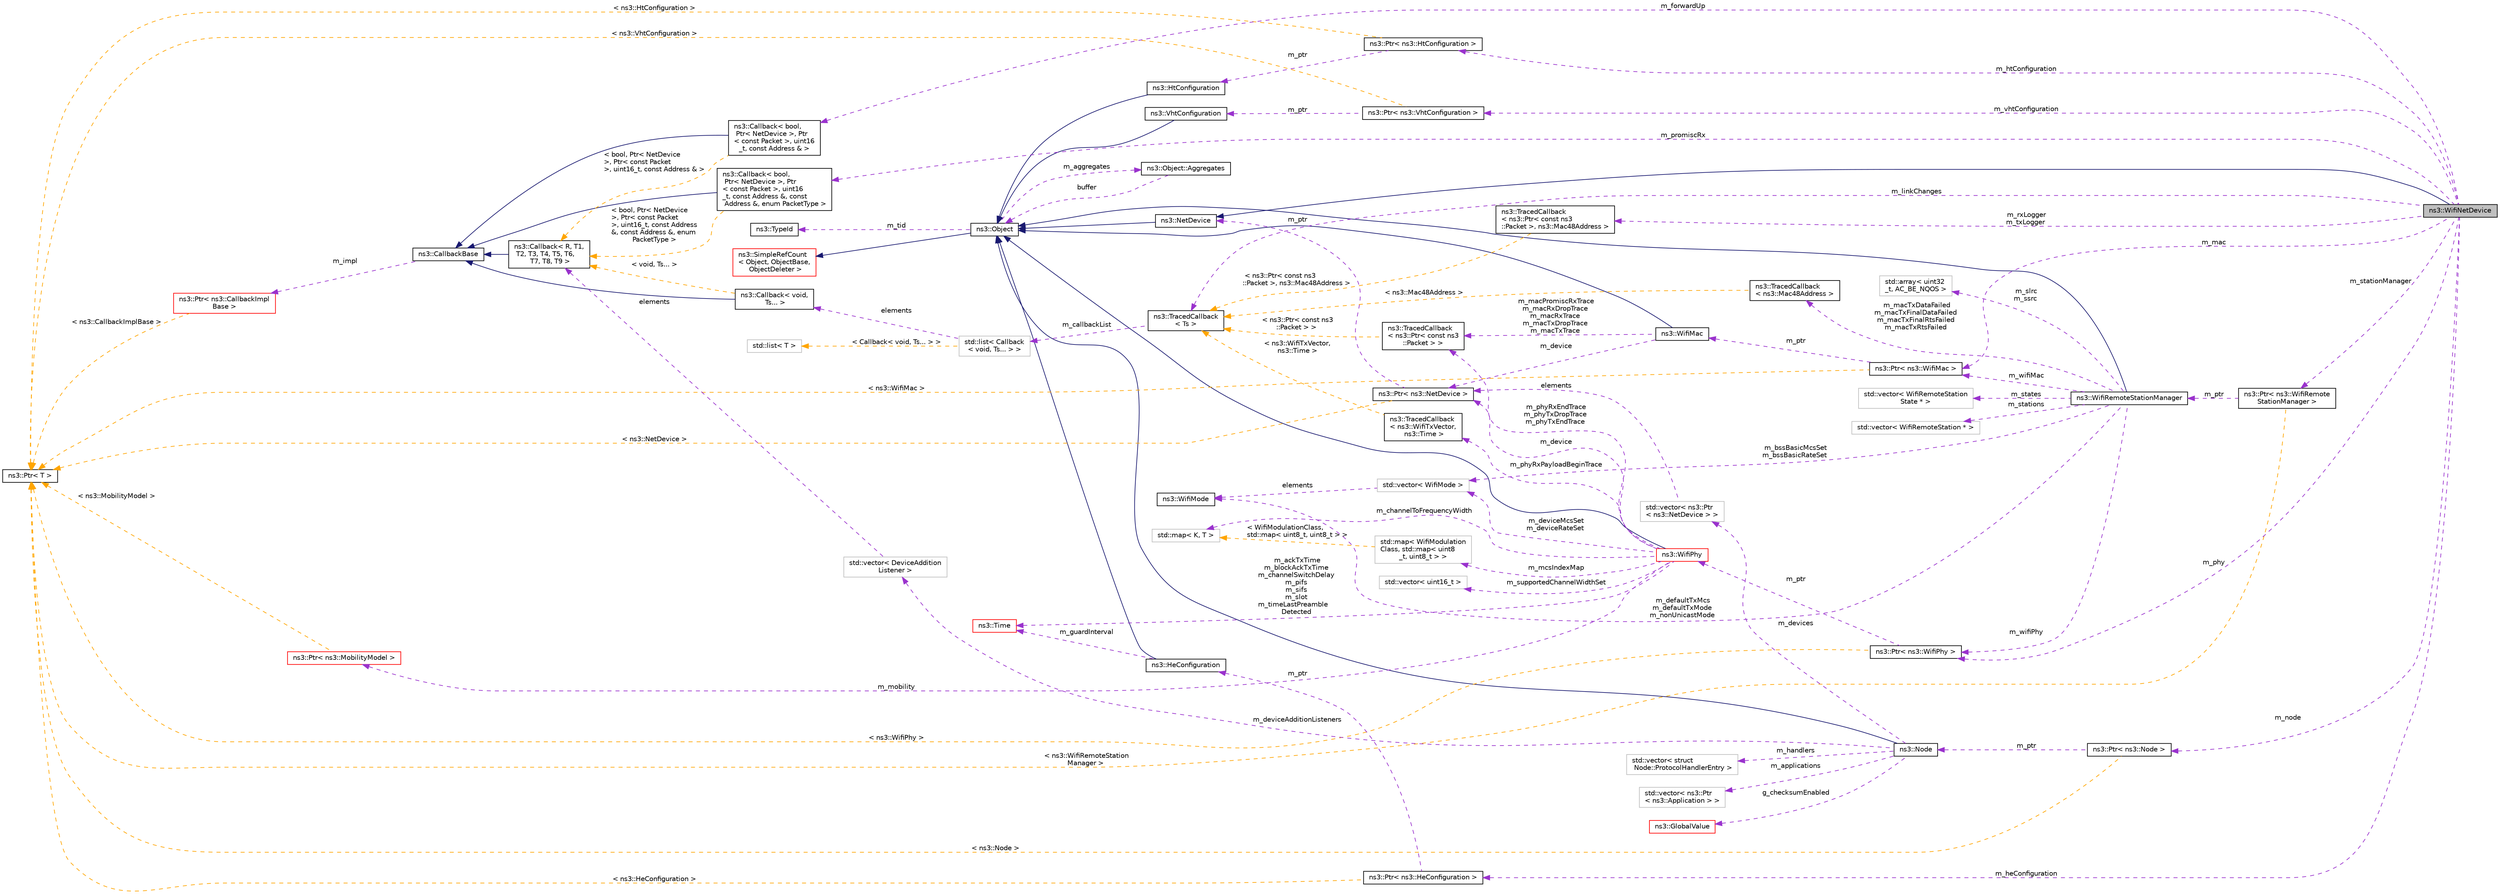 digraph "ns3::WifiNetDevice"
{
 // LATEX_PDF_SIZE
  edge [fontname="Helvetica",fontsize="10",labelfontname="Helvetica",labelfontsize="10"];
  node [fontname="Helvetica",fontsize="10",shape=record];
  rankdir="LR";
  Node1 [label="ns3::WifiNetDevice",height=0.2,width=0.4,color="black", fillcolor="grey75", style="filled", fontcolor="black",tooltip="Hold together all Wifi-related objects."];
  Node2 -> Node1 [dir="back",color="midnightblue",fontsize="10",style="solid",fontname="Helvetica"];
  Node2 [label="ns3::NetDevice",height=0.2,width=0.4,color="black", fillcolor="white", style="filled",URL="$classns3_1_1_net_device.html",tooltip="Network layer to device interface."];
  Node3 -> Node2 [dir="back",color="midnightblue",fontsize="10",style="solid",fontname="Helvetica"];
  Node3 [label="ns3::Object",height=0.2,width=0.4,color="black", fillcolor="white", style="filled",URL="$classns3_1_1_object.html",tooltip="A base class which provides memory management and object aggregation."];
  Node4 -> Node3 [dir="back",color="midnightblue",fontsize="10",style="solid",fontname="Helvetica"];
  Node4 [label="ns3::SimpleRefCount\l\< Object, ObjectBase,\l ObjectDeleter \>",height=0.2,width=0.4,color="red", fillcolor="white", style="filled",URL="$classns3_1_1_simple_ref_count.html",tooltip=" "];
  Node8 -> Node3 [dir="back",color="darkorchid3",fontsize="10",style="dashed",label=" m_tid" ,fontname="Helvetica"];
  Node8 [label="ns3::TypeId",height=0.2,width=0.4,color="black", fillcolor="white", style="filled",URL="$classns3_1_1_type_id.html",tooltip="a unique identifier for an interface."];
  Node9 -> Node3 [dir="back",color="darkorchid3",fontsize="10",style="dashed",label=" m_aggregates" ,fontname="Helvetica"];
  Node9 [label="ns3::Object::Aggregates",height=0.2,width=0.4,color="black", fillcolor="white", style="filled",URL="$structns3_1_1_object_1_1_aggregates.html",tooltip="The list of Objects aggregated to this one."];
  Node3 -> Node9 [dir="back",color="darkorchid3",fontsize="10",style="dashed",label=" buffer" ,fontname="Helvetica"];
  Node10 -> Node1 [dir="back",color="darkorchid3",fontsize="10",style="dashed",label=" m_mac" ,fontname="Helvetica"];
  Node10 [label="ns3::Ptr\< ns3::WifiMac \>",height=0.2,width=0.4,color="black", fillcolor="white", style="filled",URL="$classns3_1_1_ptr.html",tooltip=" "];
  Node11 -> Node10 [dir="back",color="darkorchid3",fontsize="10",style="dashed",label=" m_ptr" ,fontname="Helvetica"];
  Node11 [label="ns3::WifiMac",height=0.2,width=0.4,color="black", fillcolor="white", style="filled",URL="$classns3_1_1_wifi_mac.html",tooltip="base class for all MAC-level wifi objects."];
  Node3 -> Node11 [dir="back",color="midnightblue",fontsize="10",style="solid",fontname="Helvetica"];
  Node12 -> Node11 [dir="back",color="darkorchid3",fontsize="10",style="dashed",label=" m_macPromiscRxTrace\nm_macRxDropTrace\nm_macRxTrace\nm_macTxDropTrace\nm_macTxTrace" ,fontname="Helvetica"];
  Node12 [label="ns3::TracedCallback\l\< ns3::Ptr\< const ns3\l::Packet \> \>",height=0.2,width=0.4,color="black", fillcolor="white", style="filled",URL="$classns3_1_1_traced_callback.html",tooltip=" "];
  Node13 -> Node12 [dir="back",color="orange",fontsize="10",style="dashed",label=" \< ns3::Ptr\< const ns3\l::Packet \> \>" ,fontname="Helvetica"];
  Node13 [label="ns3::TracedCallback\l\< Ts \>",height=0.2,width=0.4,color="black", fillcolor="white", style="filled",URL="$classns3_1_1_traced_callback.html",tooltip="Forward calls to a chain of Callback."];
  Node14 -> Node13 [dir="back",color="darkorchid3",fontsize="10",style="dashed",label=" m_callbackList" ,fontname="Helvetica"];
  Node14 [label="std::list\< Callback\l\< void, Ts... \> \>",height=0.2,width=0.4,color="grey75", fillcolor="white", style="filled",tooltip=" "];
  Node15 -> Node14 [dir="back",color="darkorchid3",fontsize="10",style="dashed",label=" elements" ,fontname="Helvetica"];
  Node15 [label="ns3::Callback\< void,\l Ts... \>",height=0.2,width=0.4,color="black", fillcolor="white", style="filled",URL="$classns3_1_1_callback.html",tooltip=" "];
  Node16 -> Node15 [dir="back",color="midnightblue",fontsize="10",style="solid",fontname="Helvetica"];
  Node16 [label="ns3::CallbackBase",height=0.2,width=0.4,color="black", fillcolor="white", style="filled",URL="$classns3_1_1_callback_base.html",tooltip="Base class for Callback class."];
  Node17 -> Node16 [dir="back",color="darkorchid3",fontsize="10",style="dashed",label=" m_impl" ,fontname="Helvetica"];
  Node17 [label="ns3::Ptr\< ns3::CallbackImpl\lBase \>",height=0.2,width=0.4,color="red", fillcolor="white", style="filled",URL="$classns3_1_1_ptr.html",tooltip=" "];
  Node20 -> Node17 [dir="back",color="orange",fontsize="10",style="dashed",label=" \< ns3::CallbackImplBase \>" ,fontname="Helvetica"];
  Node20 [label="ns3::Ptr\< T \>",height=0.2,width=0.4,color="black", fillcolor="white", style="filled",URL="$classns3_1_1_ptr.html",tooltip="Smart pointer class similar to boost::intrusive_ptr."];
  Node21 -> Node15 [dir="back",color="orange",fontsize="10",style="dashed",label=" \< void, Ts... \>" ,fontname="Helvetica"];
  Node21 [label="ns3::Callback\< R, T1,\l T2, T3, T4, T5, T6,\l T7, T8, T9 \>",height=0.2,width=0.4,color="black", fillcolor="white", style="filled",URL="$classns3_1_1_callback.html",tooltip="Callback template class."];
  Node16 -> Node21 [dir="back",color="midnightblue",fontsize="10",style="solid",fontname="Helvetica"];
  Node22 -> Node14 [dir="back",color="orange",fontsize="10",style="dashed",label=" \< Callback\< void, Ts... \> \>" ,fontname="Helvetica"];
  Node22 [label="std::list\< T \>",height=0.2,width=0.4,color="grey75", fillcolor="white", style="filled",tooltip=" "];
  Node24 -> Node11 [dir="back",color="darkorchid3",fontsize="10",style="dashed",label=" m_device" ,fontname="Helvetica"];
  Node24 [label="ns3::Ptr\< ns3::NetDevice \>",height=0.2,width=0.4,color="black", fillcolor="white", style="filled",URL="$classns3_1_1_ptr.html",tooltip=" "];
  Node2 -> Node24 [dir="back",color="darkorchid3",fontsize="10",style="dashed",label=" m_ptr" ,fontname="Helvetica"];
  Node20 -> Node24 [dir="back",color="orange",fontsize="10",style="dashed",label=" \< ns3::NetDevice \>" ,fontname="Helvetica"];
  Node20 -> Node10 [dir="back",color="orange",fontsize="10",style="dashed",label=" \< ns3::WifiMac \>" ,fontname="Helvetica"];
  Node25 -> Node1 [dir="back",color="darkorchid3",fontsize="10",style="dashed",label=" m_rxLogger\nm_txLogger" ,fontname="Helvetica"];
  Node25 [label="ns3::TracedCallback\l\< ns3::Ptr\< const ns3\l::Packet \>, ns3::Mac48Address \>",height=0.2,width=0.4,color="black", fillcolor="white", style="filled",URL="$classns3_1_1_traced_callback.html",tooltip=" "];
  Node13 -> Node25 [dir="back",color="orange",fontsize="10",style="dashed",label=" \< ns3::Ptr\< const ns3\l::Packet \>, ns3::Mac48Address \>" ,fontname="Helvetica"];
  Node26 -> Node1 [dir="back",color="darkorchid3",fontsize="10",style="dashed",label=" m_promiscRx" ,fontname="Helvetica"];
  Node26 [label="ns3::Callback\< bool,\l Ptr\< NetDevice \>, Ptr\l\< const Packet \>, uint16\l_t, const Address &, const\l Address &, enum PacketType \>",height=0.2,width=0.4,color="black", fillcolor="white", style="filled",URL="$classns3_1_1_callback.html",tooltip=" "];
  Node16 -> Node26 [dir="back",color="midnightblue",fontsize="10",style="solid",fontname="Helvetica"];
  Node21 -> Node26 [dir="back",color="orange",fontsize="10",style="dashed",label=" \< bool, Ptr\< NetDevice\l \>, Ptr\< const Packet\l \>, uint16_t, const Address\l &, const Address &, enum\l PacketType \>" ,fontname="Helvetica"];
  Node27 -> Node1 [dir="back",color="darkorchid3",fontsize="10",style="dashed",label=" m_htConfiguration" ,fontname="Helvetica"];
  Node27 [label="ns3::Ptr\< ns3::HtConfiguration \>",height=0.2,width=0.4,color="black", fillcolor="white", style="filled",URL="$classns3_1_1_ptr.html",tooltip=" "];
  Node28 -> Node27 [dir="back",color="darkorchid3",fontsize="10",style="dashed",label=" m_ptr" ,fontname="Helvetica"];
  Node28 [label="ns3::HtConfiguration",height=0.2,width=0.4,color="black", fillcolor="white", style="filled",URL="$classns3_1_1_ht_configuration.html",tooltip="HT configuration."];
  Node3 -> Node28 [dir="back",color="midnightblue",fontsize="10",style="solid",fontname="Helvetica"];
  Node20 -> Node27 [dir="back",color="orange",fontsize="10",style="dashed",label=" \< ns3::HtConfiguration \>" ,fontname="Helvetica"];
  Node29 -> Node1 [dir="back",color="darkorchid3",fontsize="10",style="dashed",label=" m_stationManager" ,fontname="Helvetica"];
  Node29 [label="ns3::Ptr\< ns3::WifiRemote\lStationManager \>",height=0.2,width=0.4,color="black", fillcolor="white", style="filled",URL="$classns3_1_1_ptr.html",tooltip=" "];
  Node30 -> Node29 [dir="back",color="darkorchid3",fontsize="10",style="dashed",label=" m_ptr" ,fontname="Helvetica"];
  Node30 [label="ns3::WifiRemoteStationManager",height=0.2,width=0.4,color="black", fillcolor="white", style="filled",URL="$classns3_1_1_wifi_remote_station_manager.html",tooltip="hold a list of per-remote-station state."];
  Node3 -> Node30 [dir="back",color="midnightblue",fontsize="10",style="solid",fontname="Helvetica"];
  Node10 -> Node30 [dir="back",color="darkorchid3",fontsize="10",style="dashed",label=" m_wifiMac" ,fontname="Helvetica"];
  Node31 -> Node30 [dir="back",color="darkorchid3",fontsize="10",style="dashed",label=" m_stations" ,fontname="Helvetica"];
  Node31 [label="std::vector\< WifiRemoteStation * \>",height=0.2,width=0.4,color="grey75", fillcolor="white", style="filled",tooltip=" "];
  Node41 -> Node30 [dir="back",color="darkorchid3",fontsize="10",style="dashed",label=" m_bssBasicMcsSet\nm_bssBasicRateSet" ,fontname="Helvetica"];
  Node41 [label="std::vector\< WifiMode \>",height=0.2,width=0.4,color="grey75", fillcolor="white", style="filled",tooltip=" "];
  Node42 -> Node41 [dir="back",color="darkorchid3",fontsize="10",style="dashed",label=" elements" ,fontname="Helvetica"];
  Node42 [label="ns3::WifiMode",height=0.2,width=0.4,color="black", fillcolor="white", style="filled",URL="$classns3_1_1_wifi_mode.html",tooltip="represent a single transmission mode"];
  Node51 -> Node30 [dir="back",color="darkorchid3",fontsize="10",style="dashed",label=" m_macTxDataFailed\nm_macTxFinalDataFailed\nm_macTxFinalRtsFailed\nm_macTxRtsFailed" ,fontname="Helvetica"];
  Node51 [label="ns3::TracedCallback\l\< ns3::Mac48Address \>",height=0.2,width=0.4,color="black", fillcolor="white", style="filled",URL="$classns3_1_1_traced_callback.html",tooltip=" "];
  Node13 -> Node51 [dir="back",color="orange",fontsize="10",style="dashed",label=" \< ns3::Mac48Address \>" ,fontname="Helvetica"];
  Node52 -> Node30 [dir="back",color="darkorchid3",fontsize="10",style="dashed",label=" m_slrc\nm_ssrc" ,fontname="Helvetica"];
  Node52 [label="std::array\< uint32\l_t, AC_BE_NQOS \>",height=0.2,width=0.4,color="grey75", fillcolor="white", style="filled",tooltip=" "];
  Node42 -> Node30 [dir="back",color="darkorchid3",fontsize="10",style="dashed",label=" m_defaultTxMcs\nm_defaultTxMode\nm_nonUnicastMode" ,fontname="Helvetica"];
  Node54 -> Node30 [dir="back",color="darkorchid3",fontsize="10",style="dashed",label=" m_states" ,fontname="Helvetica"];
  Node54 [label="std::vector\< WifiRemoteStation\lState * \>",height=0.2,width=0.4,color="grey75", fillcolor="white", style="filled",tooltip=" "];
  Node55 -> Node30 [dir="back",color="darkorchid3",fontsize="10",style="dashed",label=" m_wifiPhy" ,fontname="Helvetica"];
  Node55 [label="ns3::Ptr\< ns3::WifiPhy \>",height=0.2,width=0.4,color="black", fillcolor="white", style="filled",URL="$classns3_1_1_ptr.html",tooltip=" "];
  Node56 -> Node55 [dir="back",color="darkorchid3",fontsize="10",style="dashed",label=" m_ptr" ,fontname="Helvetica"];
  Node56 [label="ns3::WifiPhy",height=0.2,width=0.4,color="red", fillcolor="white", style="filled",URL="$classns3_1_1_wifi_phy.html",tooltip="802.11 PHY layer model"];
  Node3 -> Node56 [dir="back",color="midnightblue",fontsize="10",style="solid",fontname="Helvetica"];
  Node57 -> Node56 [dir="back",color="darkorchid3",fontsize="10",style="dashed",label=" m_mobility" ,fontname="Helvetica"];
  Node57 [label="ns3::Ptr\< ns3::MobilityModel \>",height=0.2,width=0.4,color="red", fillcolor="white", style="filled",URL="$classns3_1_1_ptr.html",tooltip=" "];
  Node20 -> Node57 [dir="back",color="orange",fontsize="10",style="dashed",label=" \< ns3::MobilityModel \>" ,fontname="Helvetica"];
  Node60 -> Node56 [dir="back",color="darkorchid3",fontsize="10",style="dashed",label=" m_supportedChannelWidthSet" ,fontname="Helvetica"];
  Node60 [label="std::vector\< uint16_t \>",height=0.2,width=0.4,color="grey75", fillcolor="white", style="filled",tooltip=" "];
  Node61 -> Node56 [dir="back",color="darkorchid3",fontsize="10",style="dashed",label=" m_phyRxPayloadBeginTrace" ,fontname="Helvetica"];
  Node61 [label="ns3::TracedCallback\l\< ns3::WifiTxVector,\l ns3::Time \>",height=0.2,width=0.4,color="black", fillcolor="white", style="filled",URL="$classns3_1_1_traced_callback.html",tooltip=" "];
  Node13 -> Node61 [dir="back",color="orange",fontsize="10",style="dashed",label=" \< ns3::WifiTxVector,\l ns3::Time \>" ,fontname="Helvetica"];
  Node12 -> Node56 [dir="back",color="darkorchid3",fontsize="10",style="dashed",label=" m_phyRxEndTrace\nm_phyTxDropTrace\nm_phyTxEndTrace" ,fontname="Helvetica"];
  Node62 -> Node56 [dir="back",color="darkorchid3",fontsize="10",style="dashed",label=" m_channelToFrequencyWidth" ,fontname="Helvetica"];
  Node62 [label="std::map\< K, T \>",height=0.2,width=0.4,color="grey75", fillcolor="white", style="filled",tooltip=" "];
  Node63 -> Node56 [dir="back",color="darkorchid3",fontsize="10",style="dashed",label=" m_mcsIndexMap" ,fontname="Helvetica"];
  Node63 [label="std::map\< WifiModulation\lClass, std::map\< uint8\l_t, uint8_t \> \>",height=0.2,width=0.4,color="grey75", fillcolor="white", style="filled",tooltip=" "];
  Node62 -> Node63 [dir="back",color="orange",fontsize="10",style="dashed",label=" \< WifiModulationClass,\l std::map\< uint8_t, uint8_t \> \>" ,fontname="Helvetica"];
  Node24 -> Node56 [dir="back",color="darkorchid3",fontsize="10",style="dashed",label=" m_device" ,fontname="Helvetica"];
  Node41 -> Node56 [dir="back",color="darkorchid3",fontsize="10",style="dashed",label=" m_deviceMcsSet\nm_deviceRateSet" ,fontname="Helvetica"];
  Node48 -> Node56 [dir="back",color="darkorchid3",fontsize="10",style="dashed",label=" m_ackTxTime\nm_blockAckTxTime\nm_channelSwitchDelay\nm_pifs\nm_sifs\nm_slot\nm_timeLastPreamble\lDetected" ,fontname="Helvetica"];
  Node48 [label="ns3::Time",height=0.2,width=0.4,color="red", fillcolor="white", style="filled",URL="$classns3_1_1_time.html",tooltip="Simulation virtual time values and global simulation resolution."];
  Node20 -> Node55 [dir="back",color="orange",fontsize="10",style="dashed",label=" \< ns3::WifiPhy \>" ,fontname="Helvetica"];
  Node20 -> Node29 [dir="back",color="orange",fontsize="10",style="dashed",label=" \< ns3::WifiRemoteStation\lManager \>" ,fontname="Helvetica"];
  Node160 -> Node1 [dir="back",color="darkorchid3",fontsize="10",style="dashed",label=" m_node" ,fontname="Helvetica"];
  Node160 [label="ns3::Ptr\< ns3::Node \>",height=0.2,width=0.4,color="black", fillcolor="white", style="filled",URL="$classns3_1_1_ptr.html",tooltip=" "];
  Node161 -> Node160 [dir="back",color="darkorchid3",fontsize="10",style="dashed",label=" m_ptr" ,fontname="Helvetica"];
  Node161 [label="ns3::Node",height=0.2,width=0.4,color="black", fillcolor="white", style="filled",URL="$classns3_1_1_node.html",tooltip="A network Node."];
  Node3 -> Node161 [dir="back",color="midnightblue",fontsize="10",style="solid",fontname="Helvetica"];
  Node162 -> Node161 [dir="back",color="darkorchid3",fontsize="10",style="dashed",label=" m_applications" ,fontname="Helvetica"];
  Node162 [label="std::vector\< ns3::Ptr\l\< ns3::Application \> \>",height=0.2,width=0.4,color="grey75", fillcolor="white", style="filled",tooltip=" "];
  Node165 -> Node161 [dir="back",color="darkorchid3",fontsize="10",style="dashed",label=" m_devices" ,fontname="Helvetica"];
  Node165 [label="std::vector\< ns3::Ptr\l\< ns3::NetDevice \> \>",height=0.2,width=0.4,color="grey75", fillcolor="white", style="filled",tooltip=" "];
  Node24 -> Node165 [dir="back",color="darkorchid3",fontsize="10",style="dashed",label=" elements" ,fontname="Helvetica"];
  Node166 -> Node161 [dir="back",color="darkorchid3",fontsize="10",style="dashed",label=" g_checksumEnabled" ,fontname="Helvetica"];
  Node166 [label="ns3::GlobalValue",height=0.2,width=0.4,color="red", fillcolor="white", style="filled",URL="$classns3_1_1_global_value.html",tooltip="Hold a so-called 'global value'."];
  Node175 -> Node161 [dir="back",color="darkorchid3",fontsize="10",style="dashed",label=" m_handlers" ,fontname="Helvetica"];
  Node175 [label="std::vector\< struct\l Node::ProtocolHandlerEntry \>",height=0.2,width=0.4,color="grey75", fillcolor="white", style="filled",tooltip=" "];
  Node178 -> Node161 [dir="back",color="darkorchid3",fontsize="10",style="dashed",label=" m_deviceAdditionListeners" ,fontname="Helvetica"];
  Node178 [label="std::vector\< DeviceAddition\lListener \>",height=0.2,width=0.4,color="grey75", fillcolor="white", style="filled",tooltip=" "];
  Node21 -> Node178 [dir="back",color="darkorchid3",fontsize="10",style="dashed",label=" elements" ,fontname="Helvetica"];
  Node20 -> Node160 [dir="back",color="orange",fontsize="10",style="dashed",label=" \< ns3::Node \>" ,fontname="Helvetica"];
  Node13 -> Node1 [dir="back",color="darkorchid3",fontsize="10",style="dashed",label=" m_linkChanges" ,fontname="Helvetica"];
  Node187 -> Node1 [dir="back",color="darkorchid3",fontsize="10",style="dashed",label=" m_forwardUp" ,fontname="Helvetica"];
  Node187 [label="ns3::Callback\< bool,\l Ptr\< NetDevice \>, Ptr\l\< const Packet \>, uint16\l_t, const Address & \>",height=0.2,width=0.4,color="black", fillcolor="white", style="filled",URL="$classns3_1_1_callback.html",tooltip=" "];
  Node16 -> Node187 [dir="back",color="midnightblue",fontsize="10",style="solid",fontname="Helvetica"];
  Node21 -> Node187 [dir="back",color="orange",fontsize="10",style="dashed",label=" \< bool, Ptr\< NetDevice\l \>, Ptr\< const Packet\l \>, uint16_t, const Address & \>" ,fontname="Helvetica"];
  Node188 -> Node1 [dir="back",color="darkorchid3",fontsize="10",style="dashed",label=" m_heConfiguration" ,fontname="Helvetica"];
  Node188 [label="ns3::Ptr\< ns3::HeConfiguration \>",height=0.2,width=0.4,color="black", fillcolor="white", style="filled",URL="$classns3_1_1_ptr.html",tooltip=" "];
  Node189 -> Node188 [dir="back",color="darkorchid3",fontsize="10",style="dashed",label=" m_ptr" ,fontname="Helvetica"];
  Node189 [label="ns3::HeConfiguration",height=0.2,width=0.4,color="black", fillcolor="white", style="filled",URL="$classns3_1_1_he_configuration.html",tooltip="HE configuration."];
  Node3 -> Node189 [dir="back",color="midnightblue",fontsize="10",style="solid",fontname="Helvetica"];
  Node48 -> Node189 [dir="back",color="darkorchid3",fontsize="10",style="dashed",label=" m_guardInterval" ,fontname="Helvetica"];
  Node20 -> Node188 [dir="back",color="orange",fontsize="10",style="dashed",label=" \< ns3::HeConfiguration \>" ,fontname="Helvetica"];
  Node55 -> Node1 [dir="back",color="darkorchid3",fontsize="10",style="dashed",label=" m_phy" ,fontname="Helvetica"];
  Node190 -> Node1 [dir="back",color="darkorchid3",fontsize="10",style="dashed",label=" m_vhtConfiguration" ,fontname="Helvetica"];
  Node190 [label="ns3::Ptr\< ns3::VhtConfiguration \>",height=0.2,width=0.4,color="black", fillcolor="white", style="filled",URL="$classns3_1_1_ptr.html",tooltip=" "];
  Node191 -> Node190 [dir="back",color="darkorchid3",fontsize="10",style="dashed",label=" m_ptr" ,fontname="Helvetica"];
  Node191 [label="ns3::VhtConfiguration",height=0.2,width=0.4,color="black", fillcolor="white", style="filled",URL="$classns3_1_1_vht_configuration.html",tooltip="VHT configuration."];
  Node3 -> Node191 [dir="back",color="midnightblue",fontsize="10",style="solid",fontname="Helvetica"];
  Node20 -> Node190 [dir="back",color="orange",fontsize="10",style="dashed",label=" \< ns3::VhtConfiguration \>" ,fontname="Helvetica"];
}
